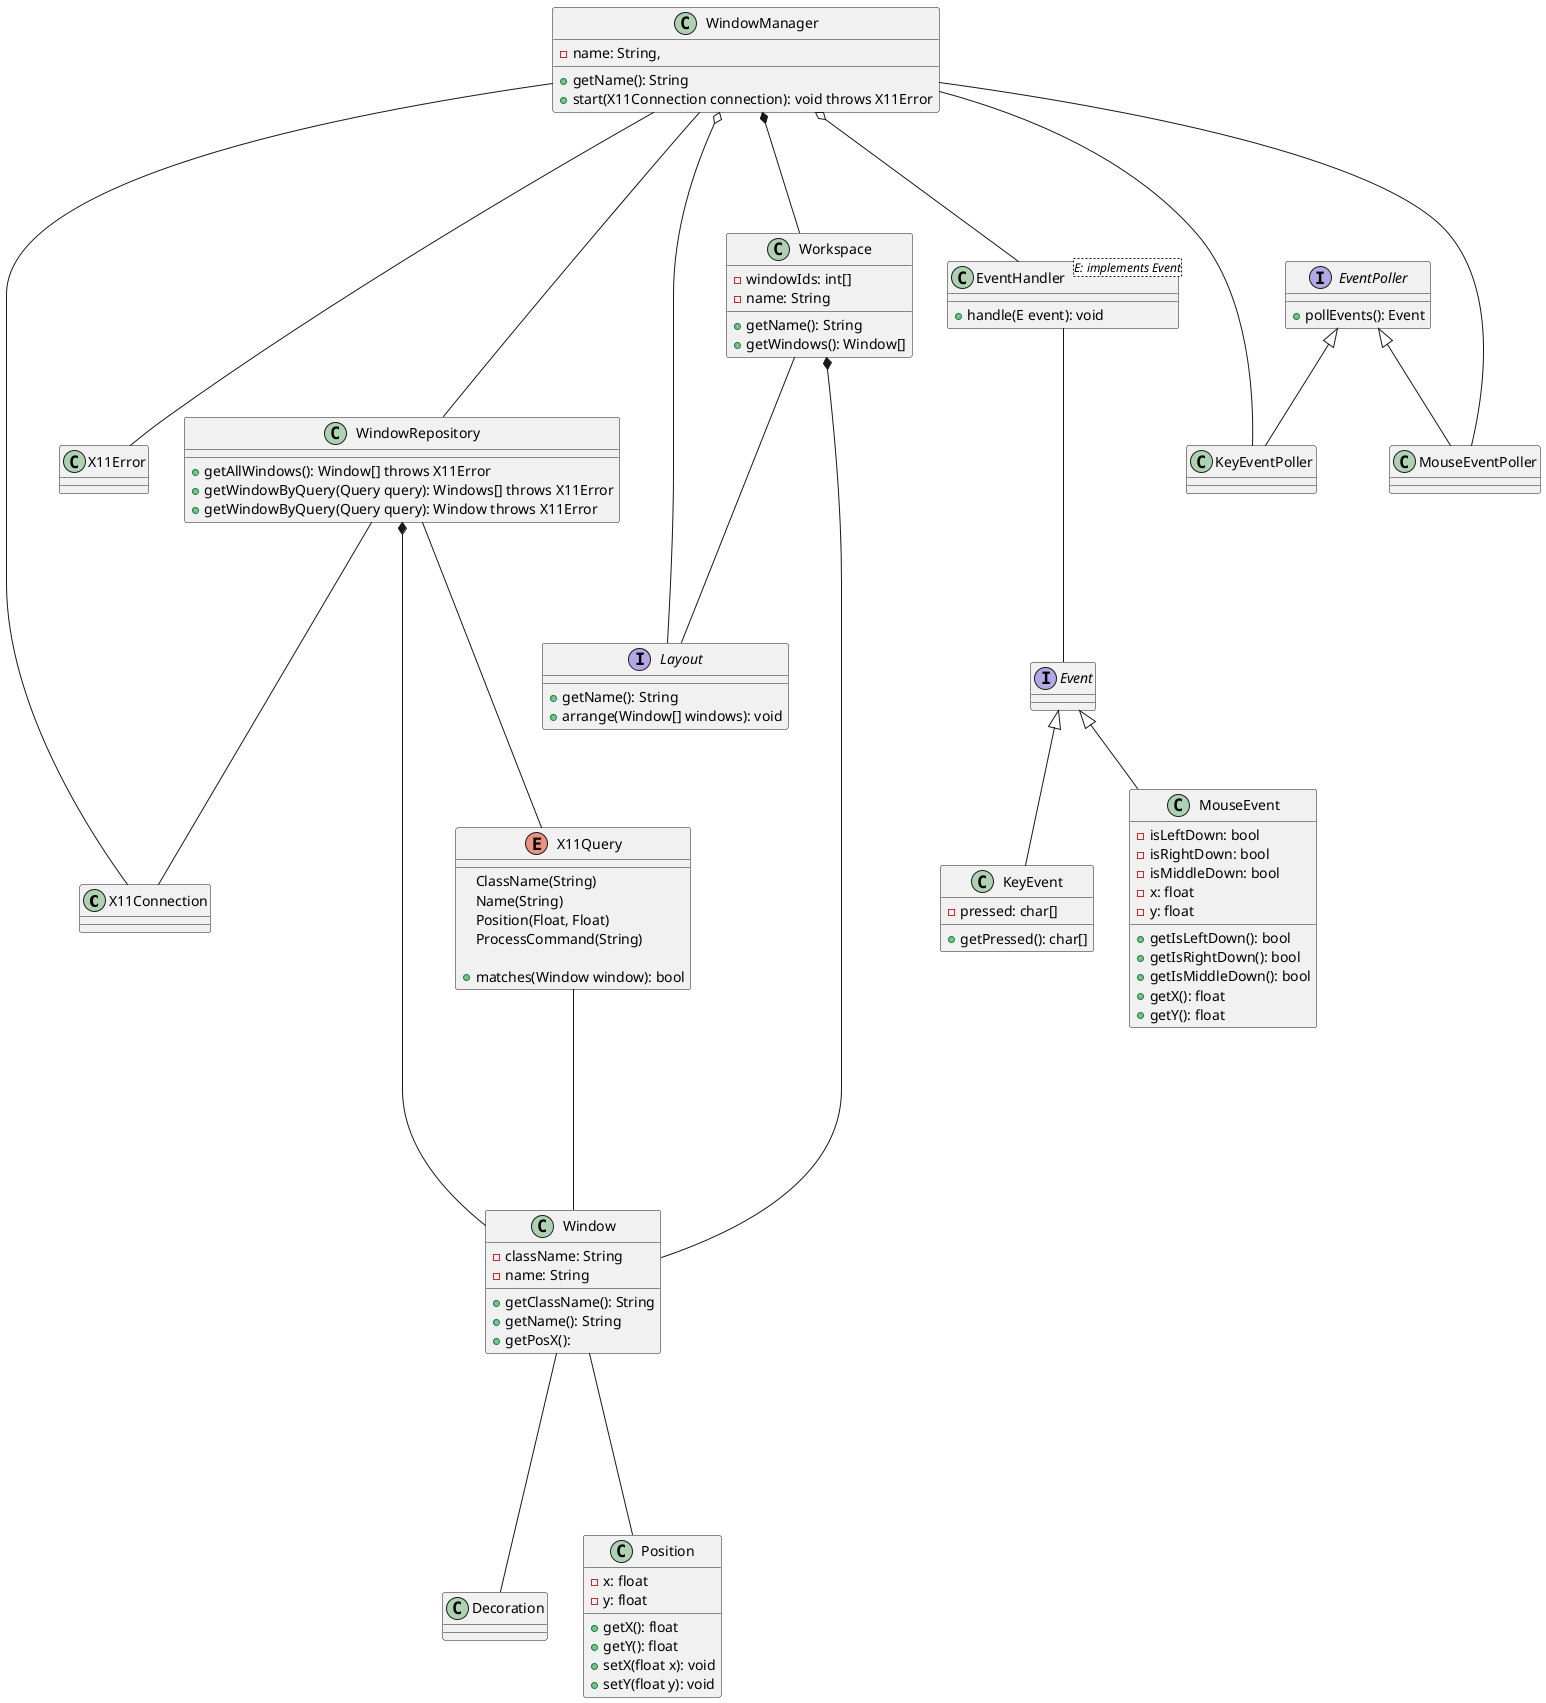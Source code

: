 @startuml

class X11Connection {}

WindowManager ---- X11Connection
WindowManager ---- X11Error
WindowManager ---- WindowRepository

class WindowManager {
	- name: String,
	+ getName(): String
	+ start(X11Connection connection): void throws X11Error
}

WindowManager o--- Layout

WindowManager *--- Workspace
WindowManager o--- EventHandler

WindowManager ---- KeyEventPoller
WindowManager ---- MouseEventPoller


EventPoller <|-- KeyEventPoller
EventPoller <|-- MouseEventPoller

interface EventPoller {
	+ pollEvents(): Event
}

class KeyEventPoller

class MouseEventPoller


Event <|-- KeyEvent
Event <|-- MouseEvent

interface Event

class KeyEvent {
	- pressed: char[]
	+ getPressed(): char[]
}

class MouseEvent {
	- isLeftDown: bool
	- isRightDown: bool
	- isMiddleDown: bool
	- x: float
	- y: float

	+ getIsLeftDown(): bool
	+ getIsRightDown(): bool
	+ getIsMiddleDown(): bool
	+ getX(): float
	+ getY(): float
}

class Workspace {
	- windowIds: int[]
	- name: String
	+ getName(): String
	+ getWindows(): Window[]
}

Workspace ---- Layout
Workspace *--- Window

interface Layout {
	+ getName(): String
	+ arrange(Window[] windows): void
}

EventHandler ---- Event

class EventHandler<E: implements Event> {

	+ handle(E event): void
}





class        Decoration

class Position {
	- x: float
	- y: float
	+ getX(): float
	+ getY(): float
	+ setX(float x): void
	+ setY(float y): void
}

Window ---- Position

class Window {
	- className: String
	- name: String
	+ getClassName(): String
	+ getName(): String
	+ getPosX(): 
}

Window ---- Decoration

X11Query ---- Window

enum X11Query {
	ClassName(String)
	Name(String)
	Position(Float, Float)
	ProcessCommand(String)

	{method} + matches(Window window): bool
}

WindowRepository ---- X11Connection
WindowRepository *--- Window
WindowRepository ---- X11Query

class WindowRepository {
	+ getAllWindows(): Window[] throws X11Error
	+ getWindowByQuery(Query query): Windows[] throws X11Error
	+ getWindowByQuery(Query query): Window throws X11Error
}


class X11Error {}


@enduml
